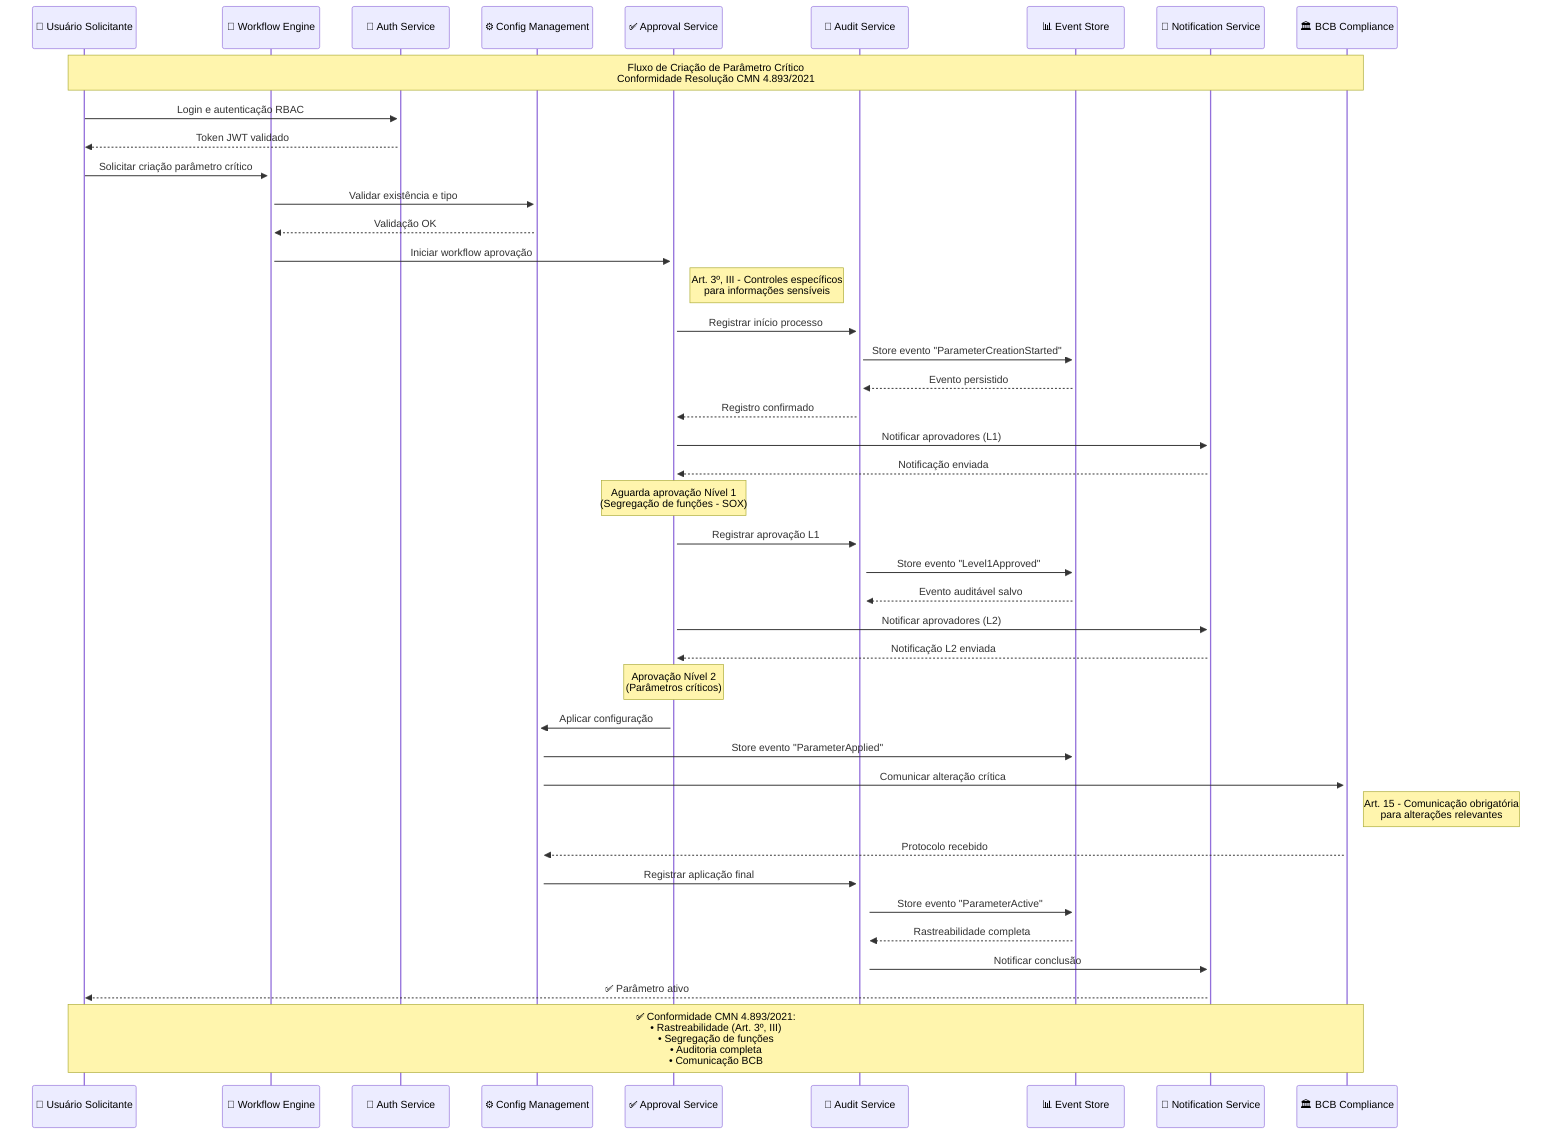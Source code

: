sequenceDiagram
    participant User as 👤 Usuário Solicitante
    participant WF as 🔄 Workflow Engine
    participant Auth as 🔐 Auth Service
    participant Config as ⚙️ Config Management
    participant Approval as ✅ Approval Service
    participant Audit as 📝 Audit Service
    participant Event as 📊 Event Store
    participant Notify as 📧 Notification Service
    participant BCB as 🏛️ BCB Compliance

    Note over User, BCB: Fluxo de Criação de Parâmetro Crítico<br/>Conformidade Resolução CMN 4.893/2021

    User->>+Auth: Login e autenticação RBAC
    Auth-->>User: Token JWT validado
    
    User->>+WF: Solicitar criação parâmetro crítico
    WF->>+Config: Validar existência e tipo
    Config-->>WF: Validação OK
    
    WF->>+Approval: Iniciar workflow aprovação
    Note right of Approval: Art. 3º, III - Controles específicos<br/>para informações sensíveis
    
    Approval->>+Audit: Registrar início processo
    Audit->>+Event: Store evento "ParameterCreationStarted"
    Event-->>Audit: Evento persistido
    Audit-->>Approval: Registro confirmado
    
    Approval->>+Notify: Notificar aprovadores (L1)
    Notify-->>Approval: Notificação enviada
    
    Note over Approval: Aguarda aprovação Nível 1<br/>(Segregação de funções - SOX)
    
    Approval->>+Audit: Registrar aprovação L1
    Audit->>+Event: Store evento "Level1Approved"
    Event-->>Audit: Evento auditável salvo
    
    Approval->>+Notify: Notificar aprovadores (L2)
    Notify-->>Approval: Notificação L2 enviada
    
    Note over Approval: Aprovação Nível 2<br/>(Parâmetros críticos)
    
    Approval->>+Config: Aplicar configuração
    Config->>+Event: Store evento "ParameterApplied"
    
    Config->>+BCB: Comunicar alteração crítica
    Note right of BCB: Art. 15 - Comunicação obrigatória<br/>para alterações relevantes
    BCB-->>Config: Protocolo recebido
    
    Config->>+Audit: Registrar aplicação final
    Audit->>+Event: Store evento "ParameterActive"
    Event-->>Audit: Rastreabilidade completa
    
    Audit->>+Notify: Notificar conclusão
    Notify-->>User: ✅ Parâmetro ativo
    
    Note over User, BCB: ✅ Conformidade CMN 4.893/2021:<br/>• Rastreabilidade (Art. 3º, III)<br/>• Segregação de funções<br/>• Auditoria completa<br/>• Comunicação BCB